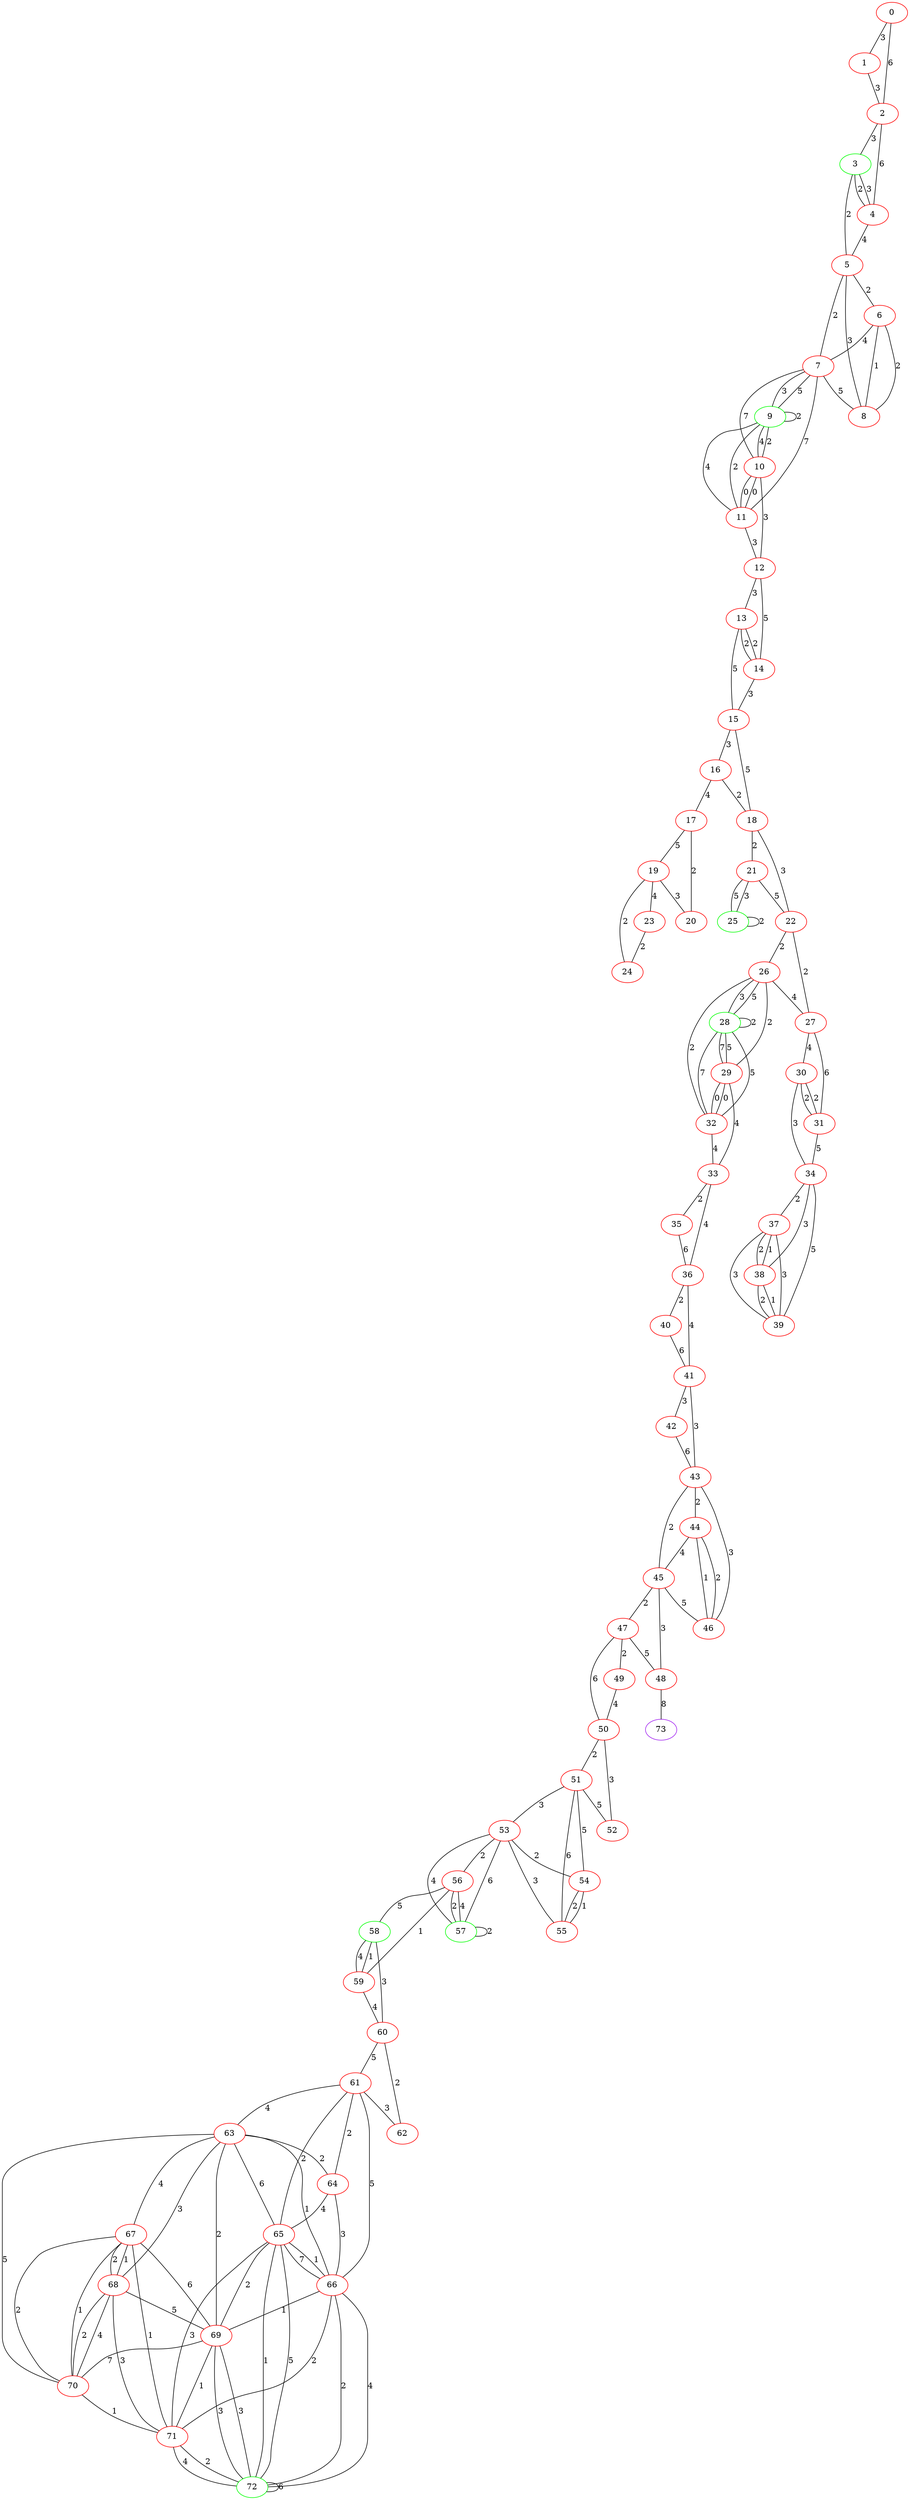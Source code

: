 graph "" {
0 [color=red, weight=1];
1 [color=red, weight=1];
2 [color=red, weight=1];
3 [color=green, weight=2];
4 [color=red, weight=1];
5 [color=red, weight=1];
6 [color=red, weight=1];
7 [color=red, weight=1];
8 [color=red, weight=1];
9 [color=green, weight=2];
10 [color=red, weight=1];
11 [color=red, weight=1];
12 [color=red, weight=1];
13 [color=red, weight=1];
14 [color=red, weight=1];
15 [color=red, weight=1];
16 [color=red, weight=1];
17 [color=red, weight=1];
18 [color=red, weight=1];
19 [color=red, weight=1];
20 [color=red, weight=1];
21 [color=red, weight=1];
22 [color=red, weight=1];
23 [color=red, weight=1];
24 [color=red, weight=1];
25 [color=green, weight=2];
26 [color=red, weight=1];
27 [color=red, weight=1];
28 [color=green, weight=2];
29 [color=red, weight=1];
30 [color=red, weight=1];
31 [color=red, weight=1];
32 [color=red, weight=1];
33 [color=red, weight=1];
34 [color=red, weight=1];
35 [color=red, weight=1];
36 [color=red, weight=1];
37 [color=red, weight=1];
38 [color=red, weight=1];
39 [color=red, weight=1];
40 [color=red, weight=1];
41 [color=red, weight=1];
42 [color=red, weight=1];
43 [color=red, weight=1];
44 [color=red, weight=1];
45 [color=red, weight=1];
46 [color=red, weight=1];
47 [color=red, weight=1];
48 [color=red, weight=1];
49 [color=red, weight=1];
50 [color=red, weight=1];
51 [color=red, weight=1];
52 [color=red, weight=1];
53 [color=red, weight=1];
54 [color=red, weight=1];
55 [color=red, weight=1];
56 [color=red, weight=1];
57 [color=green, weight=2];
58 [color=green, weight=2];
59 [color=red, weight=1];
60 [color=red, weight=1];
61 [color=red, weight=1];
62 [color=red, weight=1];
63 [color=red, weight=1];
64 [color=red, weight=1];
65 [color=red, weight=1];
66 [color=red, weight=1];
67 [color=red, weight=1];
68 [color=red, weight=1];
69 [color=red, weight=1];
70 [color=red, weight=1];
71 [color=red, weight=1];
72 [color=green, weight=2];
73 [color=purple, weight=4];
0 -- 1  [key=0, label=3];
0 -- 2  [key=0, label=6];
1 -- 2  [key=0, label=3];
2 -- 3  [key=0, label=3];
2 -- 4  [key=0, label=6];
3 -- 4  [key=0, label=2];
3 -- 4  [key=1, label=3];
3 -- 5  [key=0, label=2];
4 -- 5  [key=0, label=4];
5 -- 8  [key=0, label=3];
5 -- 6  [key=0, label=2];
5 -- 7  [key=0, label=2];
6 -- 8  [key=0, label=2];
6 -- 8  [key=1, label=1];
6 -- 7  [key=0, label=4];
7 -- 8  [key=0, label=5];
7 -- 9  [key=0, label=3];
7 -- 9  [key=1, label=5];
7 -- 10  [key=0, label=7];
7 -- 11  [key=0, label=7];
9 -- 9  [key=0, label=2];
9 -- 10  [key=0, label=4];
9 -- 10  [key=1, label=2];
9 -- 11  [key=0, label=4];
9 -- 11  [key=1, label=2];
10 -- 11  [key=0, label=0];
10 -- 11  [key=1, label=0];
10 -- 12  [key=0, label=3];
11 -- 12  [key=0, label=3];
12 -- 13  [key=0, label=3];
12 -- 14  [key=0, label=5];
13 -- 14  [key=0, label=2];
13 -- 14  [key=1, label=2];
13 -- 15  [key=0, label=5];
14 -- 15  [key=0, label=3];
15 -- 16  [key=0, label=3];
15 -- 18  [key=0, label=5];
16 -- 17  [key=0, label=4];
16 -- 18  [key=0, label=2];
17 -- 19  [key=0, label=5];
17 -- 20  [key=0, label=2];
18 -- 21  [key=0, label=2];
18 -- 22  [key=0, label=3];
19 -- 24  [key=0, label=2];
19 -- 20  [key=0, label=3];
19 -- 23  [key=0, label=4];
21 -- 25  [key=0, label=3];
21 -- 25  [key=1, label=5];
21 -- 22  [key=0, label=5];
22 -- 26  [key=0, label=2];
22 -- 27  [key=0, label=2];
23 -- 24  [key=0, label=2];
25 -- 25  [key=0, label=2];
26 -- 32  [key=0, label=2];
26 -- 27  [key=0, label=4];
26 -- 28  [key=0, label=3];
26 -- 28  [key=1, label=5];
26 -- 29  [key=0, label=2];
27 -- 30  [key=0, label=4];
27 -- 31  [key=0, label=6];
28 -- 32  [key=0, label=5];
28 -- 32  [key=1, label=7];
28 -- 28  [key=0, label=2];
28 -- 29  [key=0, label=5];
28 -- 29  [key=1, label=7];
29 -- 32  [key=0, label=0];
29 -- 32  [key=1, label=0];
29 -- 33  [key=0, label=4];
30 -- 34  [key=0, label=3];
30 -- 31  [key=0, label=2];
30 -- 31  [key=1, label=2];
31 -- 34  [key=0, label=5];
32 -- 33  [key=0, label=4];
33 -- 35  [key=0, label=2];
33 -- 36  [key=0, label=4];
34 -- 37  [key=0, label=2];
34 -- 38  [key=0, label=3];
34 -- 39  [key=0, label=5];
35 -- 36  [key=0, label=6];
36 -- 40  [key=0, label=2];
36 -- 41  [key=0, label=4];
37 -- 38  [key=0, label=1];
37 -- 38  [key=1, label=2];
37 -- 39  [key=0, label=3];
37 -- 39  [key=1, label=3];
38 -- 39  [key=0, label=2];
38 -- 39  [key=1, label=1];
40 -- 41  [key=0, label=6];
41 -- 42  [key=0, label=3];
41 -- 43  [key=0, label=3];
42 -- 43  [key=0, label=6];
43 -- 44  [key=0, label=2];
43 -- 45  [key=0, label=2];
43 -- 46  [key=0, label=3];
44 -- 45  [key=0, label=4];
44 -- 46  [key=0, label=1];
44 -- 46  [key=1, label=2];
45 -- 48  [key=0, label=3];
45 -- 46  [key=0, label=5];
45 -- 47  [key=0, label=2];
47 -- 48  [key=0, label=5];
47 -- 49  [key=0, label=2];
47 -- 50  [key=0, label=6];
48 -- 73  [key=0, label=8];
49 -- 50  [key=0, label=4];
50 -- 51  [key=0, label=2];
50 -- 52  [key=0, label=3];
51 -- 52  [key=0, label=5];
51 -- 53  [key=0, label=3];
51 -- 54  [key=0, label=5];
51 -- 55  [key=0, label=6];
53 -- 56  [key=0, label=2];
53 -- 57  [key=0, label=4];
53 -- 57  [key=1, label=6];
53 -- 54  [key=0, label=2];
53 -- 55  [key=0, label=3];
54 -- 55  [key=0, label=2];
54 -- 55  [key=1, label=1];
56 -- 57  [key=0, label=2];
56 -- 57  [key=1, label=4];
56 -- 58  [key=0, label=5];
56 -- 59  [key=0, label=1];
57 -- 57  [key=0, label=2];
58 -- 59  [key=0, label=1];
58 -- 59  [key=1, label=4];
58 -- 60  [key=0, label=3];
59 -- 60  [key=0, label=4];
60 -- 61  [key=0, label=5];
60 -- 62  [key=0, label=2];
61 -- 64  [key=0, label=2];
61 -- 65  [key=0, label=2];
61 -- 66  [key=0, label=5];
61 -- 62  [key=0, label=3];
61 -- 63  [key=0, label=4];
63 -- 64  [key=0, label=2];
63 -- 65  [key=0, label=6];
63 -- 66  [key=0, label=1];
63 -- 67  [key=0, label=4];
63 -- 68  [key=0, label=3];
63 -- 69  [key=0, label=2];
63 -- 70  [key=0, label=5];
64 -- 65  [key=0, label=4];
64 -- 66  [key=0, label=3];
65 -- 66  [key=0, label=7];
65 -- 66  [key=1, label=1];
65 -- 69  [key=0, label=2];
65 -- 71  [key=0, label=3];
65 -- 72  [key=0, label=1];
65 -- 72  [key=1, label=5];
66 -- 69  [key=0, label=1];
66 -- 71  [key=0, label=2];
66 -- 72  [key=0, label=2];
66 -- 72  [key=1, label=4];
67 -- 68  [key=0, label=2];
67 -- 68  [key=1, label=1];
67 -- 69  [key=0, label=6];
67 -- 70  [key=0, label=2];
67 -- 70  [key=1, label=1];
67 -- 71  [key=0, label=1];
68 -- 69  [key=0, label=5];
68 -- 70  [key=0, label=4];
68 -- 70  [key=1, label=2];
68 -- 71  [key=0, label=3];
69 -- 70  [key=0, label=7];
69 -- 71  [key=0, label=1];
69 -- 72  [key=0, label=3];
69 -- 72  [key=1, label=3];
70 -- 71  [key=0, label=1];
71 -- 72  [key=0, label=4];
71 -- 72  [key=1, label=2];
72 -- 72  [key=0, label=6];
}

